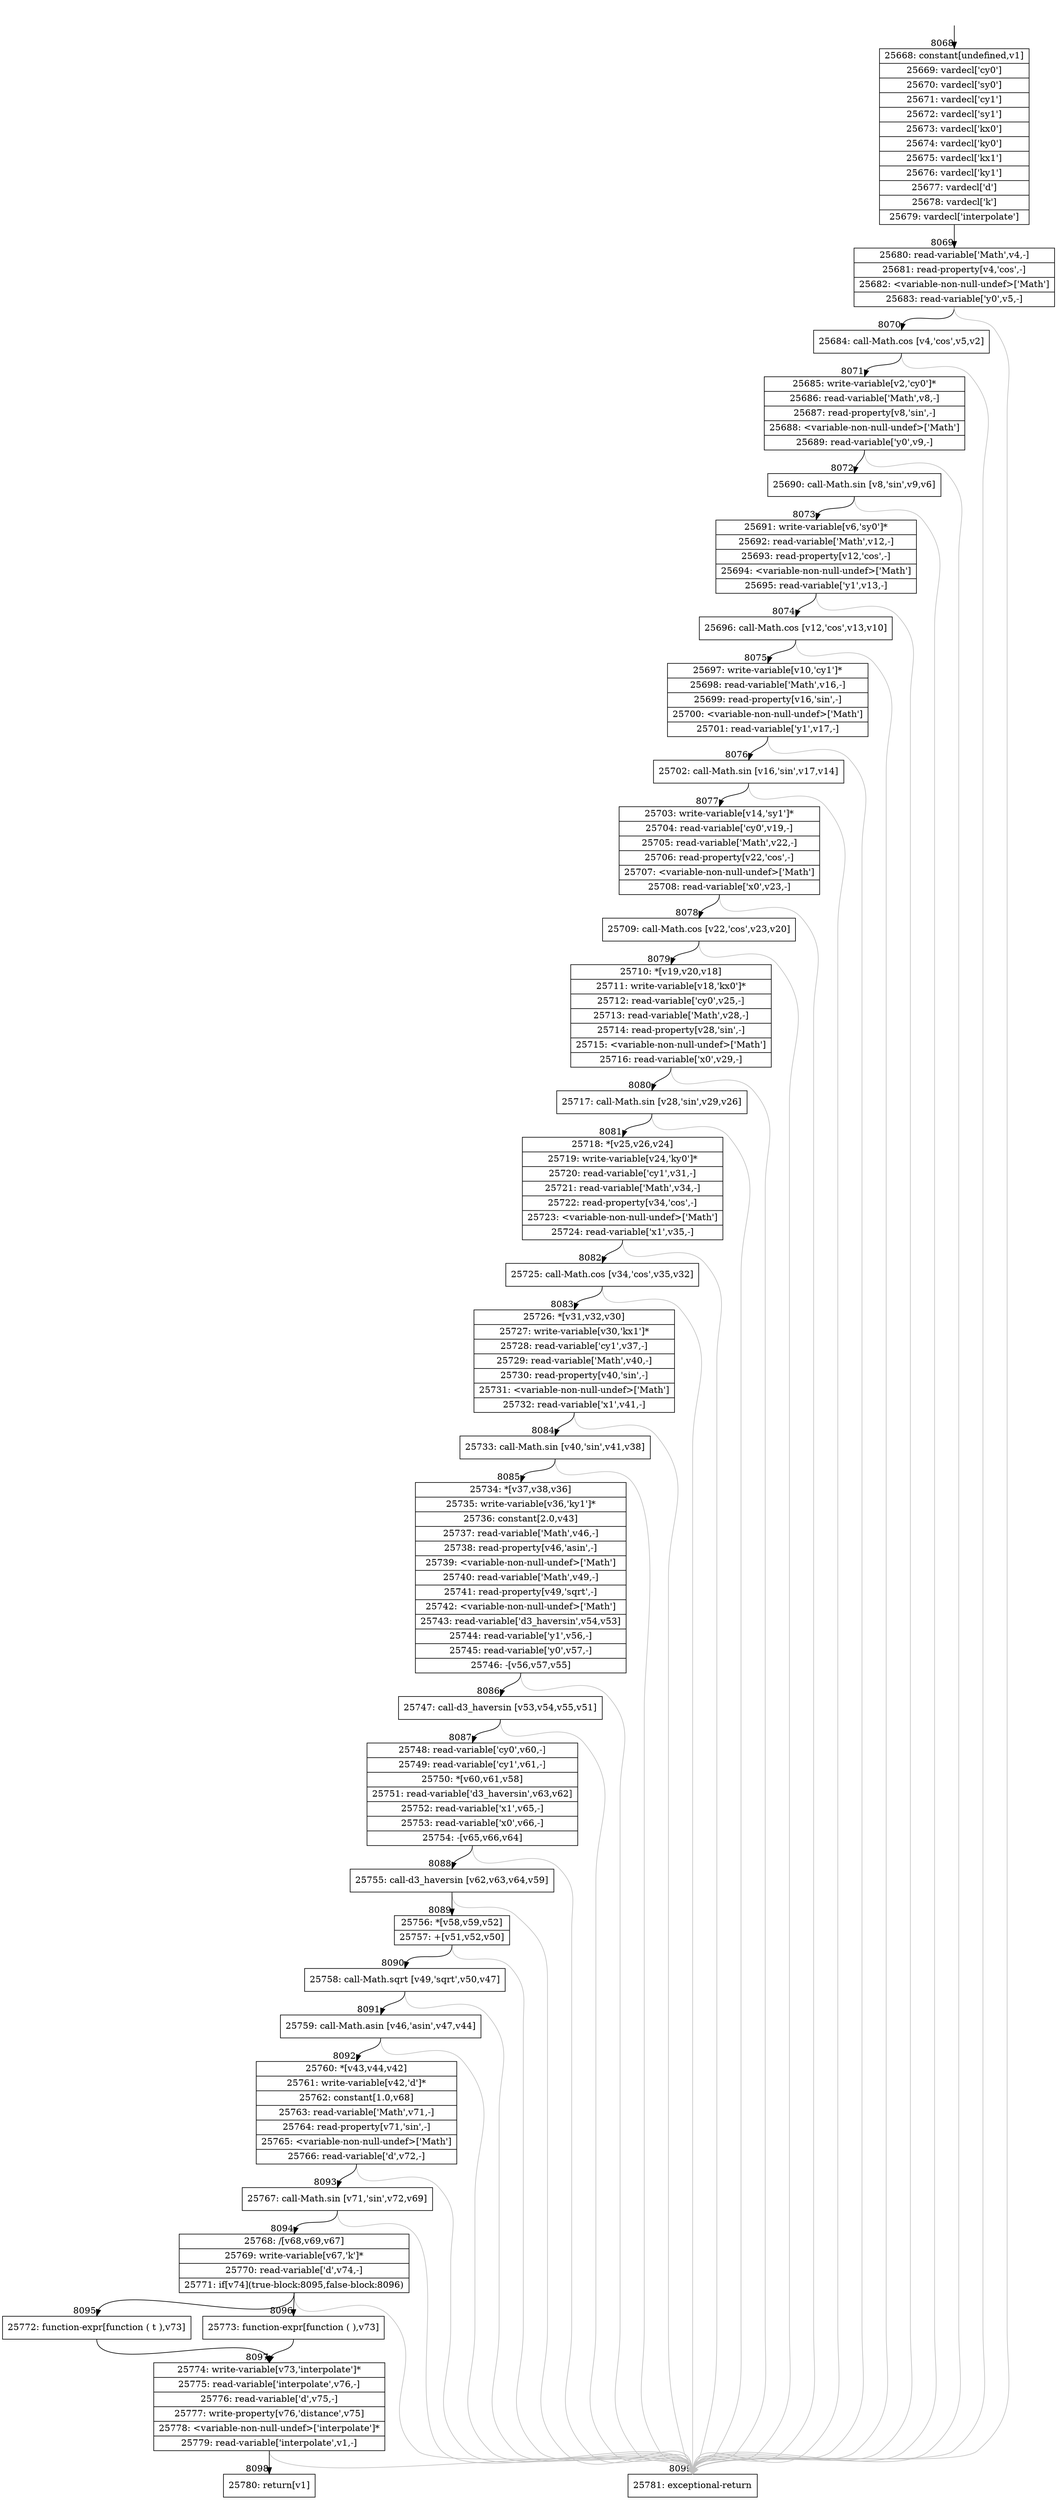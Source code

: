 digraph {
rankdir="TD"
BB_entry762[shape=none,label=""];
BB_entry762 -> BB8068 [tailport=s, headport=n, headlabel="    8068"]
BB8068 [shape=record label="{25668: constant[undefined,v1]|25669: vardecl['cy0']|25670: vardecl['sy0']|25671: vardecl['cy1']|25672: vardecl['sy1']|25673: vardecl['kx0']|25674: vardecl['ky0']|25675: vardecl['kx1']|25676: vardecl['ky1']|25677: vardecl['d']|25678: vardecl['k']|25679: vardecl['interpolate']}" ] 
BB8068 -> BB8069 [tailport=s, headport=n, headlabel="      8069"]
BB8069 [shape=record label="{25680: read-variable['Math',v4,-]|25681: read-property[v4,'cos',-]|25682: \<variable-non-null-undef\>['Math']|25683: read-variable['y0',v5,-]}" ] 
BB8069 -> BB8070 [tailport=s, headport=n, headlabel="      8070"]
BB8069 -> BB8099 [tailport=s, headport=n, color=gray, headlabel="      8099"]
BB8070 [shape=record label="{25684: call-Math.cos [v4,'cos',v5,v2]}" ] 
BB8070 -> BB8071 [tailport=s, headport=n, headlabel="      8071"]
BB8070 -> BB8099 [tailport=s, headport=n, color=gray]
BB8071 [shape=record label="{25685: write-variable[v2,'cy0']*|25686: read-variable['Math',v8,-]|25687: read-property[v8,'sin',-]|25688: \<variable-non-null-undef\>['Math']|25689: read-variable['y0',v9,-]}" ] 
BB8071 -> BB8072 [tailport=s, headport=n, headlabel="      8072"]
BB8071 -> BB8099 [tailport=s, headport=n, color=gray]
BB8072 [shape=record label="{25690: call-Math.sin [v8,'sin',v9,v6]}" ] 
BB8072 -> BB8073 [tailport=s, headport=n, headlabel="      8073"]
BB8072 -> BB8099 [tailport=s, headport=n, color=gray]
BB8073 [shape=record label="{25691: write-variable[v6,'sy0']*|25692: read-variable['Math',v12,-]|25693: read-property[v12,'cos',-]|25694: \<variable-non-null-undef\>['Math']|25695: read-variable['y1',v13,-]}" ] 
BB8073 -> BB8074 [tailport=s, headport=n, headlabel="      8074"]
BB8073 -> BB8099 [tailport=s, headport=n, color=gray]
BB8074 [shape=record label="{25696: call-Math.cos [v12,'cos',v13,v10]}" ] 
BB8074 -> BB8075 [tailport=s, headport=n, headlabel="      8075"]
BB8074 -> BB8099 [tailport=s, headport=n, color=gray]
BB8075 [shape=record label="{25697: write-variable[v10,'cy1']*|25698: read-variable['Math',v16,-]|25699: read-property[v16,'sin',-]|25700: \<variable-non-null-undef\>['Math']|25701: read-variable['y1',v17,-]}" ] 
BB8075 -> BB8076 [tailport=s, headport=n, headlabel="      8076"]
BB8075 -> BB8099 [tailport=s, headport=n, color=gray]
BB8076 [shape=record label="{25702: call-Math.sin [v16,'sin',v17,v14]}" ] 
BB8076 -> BB8077 [tailport=s, headport=n, headlabel="      8077"]
BB8076 -> BB8099 [tailport=s, headport=n, color=gray]
BB8077 [shape=record label="{25703: write-variable[v14,'sy1']*|25704: read-variable['cy0',v19,-]|25705: read-variable['Math',v22,-]|25706: read-property[v22,'cos',-]|25707: \<variable-non-null-undef\>['Math']|25708: read-variable['x0',v23,-]}" ] 
BB8077 -> BB8078 [tailport=s, headport=n, headlabel="      8078"]
BB8077 -> BB8099 [tailport=s, headport=n, color=gray]
BB8078 [shape=record label="{25709: call-Math.cos [v22,'cos',v23,v20]}" ] 
BB8078 -> BB8079 [tailport=s, headport=n, headlabel="      8079"]
BB8078 -> BB8099 [tailport=s, headport=n, color=gray]
BB8079 [shape=record label="{25710: *[v19,v20,v18]|25711: write-variable[v18,'kx0']*|25712: read-variable['cy0',v25,-]|25713: read-variable['Math',v28,-]|25714: read-property[v28,'sin',-]|25715: \<variable-non-null-undef\>['Math']|25716: read-variable['x0',v29,-]}" ] 
BB8079 -> BB8080 [tailport=s, headport=n, headlabel="      8080"]
BB8079 -> BB8099 [tailport=s, headport=n, color=gray]
BB8080 [shape=record label="{25717: call-Math.sin [v28,'sin',v29,v26]}" ] 
BB8080 -> BB8081 [tailport=s, headport=n, headlabel="      8081"]
BB8080 -> BB8099 [tailport=s, headport=n, color=gray]
BB8081 [shape=record label="{25718: *[v25,v26,v24]|25719: write-variable[v24,'ky0']*|25720: read-variable['cy1',v31,-]|25721: read-variable['Math',v34,-]|25722: read-property[v34,'cos',-]|25723: \<variable-non-null-undef\>['Math']|25724: read-variable['x1',v35,-]}" ] 
BB8081 -> BB8082 [tailport=s, headport=n, headlabel="      8082"]
BB8081 -> BB8099 [tailport=s, headport=n, color=gray]
BB8082 [shape=record label="{25725: call-Math.cos [v34,'cos',v35,v32]}" ] 
BB8082 -> BB8083 [tailport=s, headport=n, headlabel="      8083"]
BB8082 -> BB8099 [tailport=s, headport=n, color=gray]
BB8083 [shape=record label="{25726: *[v31,v32,v30]|25727: write-variable[v30,'kx1']*|25728: read-variable['cy1',v37,-]|25729: read-variable['Math',v40,-]|25730: read-property[v40,'sin',-]|25731: \<variable-non-null-undef\>['Math']|25732: read-variable['x1',v41,-]}" ] 
BB8083 -> BB8084 [tailport=s, headport=n, headlabel="      8084"]
BB8083 -> BB8099 [tailport=s, headport=n, color=gray]
BB8084 [shape=record label="{25733: call-Math.sin [v40,'sin',v41,v38]}" ] 
BB8084 -> BB8085 [tailport=s, headport=n, headlabel="      8085"]
BB8084 -> BB8099 [tailport=s, headport=n, color=gray]
BB8085 [shape=record label="{25734: *[v37,v38,v36]|25735: write-variable[v36,'ky1']*|25736: constant[2.0,v43]|25737: read-variable['Math',v46,-]|25738: read-property[v46,'asin',-]|25739: \<variable-non-null-undef\>['Math']|25740: read-variable['Math',v49,-]|25741: read-property[v49,'sqrt',-]|25742: \<variable-non-null-undef\>['Math']|25743: read-variable['d3_haversin',v54,v53]|25744: read-variable['y1',v56,-]|25745: read-variable['y0',v57,-]|25746: -[v56,v57,v55]}" ] 
BB8085 -> BB8086 [tailport=s, headport=n, headlabel="      8086"]
BB8085 -> BB8099 [tailport=s, headport=n, color=gray]
BB8086 [shape=record label="{25747: call-d3_haversin [v53,v54,v55,v51]}" ] 
BB8086 -> BB8087 [tailport=s, headport=n, headlabel="      8087"]
BB8086 -> BB8099 [tailport=s, headport=n, color=gray]
BB8087 [shape=record label="{25748: read-variable['cy0',v60,-]|25749: read-variable['cy1',v61,-]|25750: *[v60,v61,v58]|25751: read-variable['d3_haversin',v63,v62]|25752: read-variable['x1',v65,-]|25753: read-variable['x0',v66,-]|25754: -[v65,v66,v64]}" ] 
BB8087 -> BB8088 [tailport=s, headport=n, headlabel="      8088"]
BB8087 -> BB8099 [tailport=s, headport=n, color=gray]
BB8088 [shape=record label="{25755: call-d3_haversin [v62,v63,v64,v59]}" ] 
BB8088 -> BB8089 [tailport=s, headport=n, headlabel="      8089"]
BB8088 -> BB8099 [tailport=s, headport=n, color=gray]
BB8089 [shape=record label="{25756: *[v58,v59,v52]|25757: +[v51,v52,v50]}" ] 
BB8089 -> BB8090 [tailport=s, headport=n, headlabel="      8090"]
BB8089 -> BB8099 [tailport=s, headport=n, color=gray]
BB8090 [shape=record label="{25758: call-Math.sqrt [v49,'sqrt',v50,v47]}" ] 
BB8090 -> BB8091 [tailport=s, headport=n, headlabel="      8091"]
BB8090 -> BB8099 [tailport=s, headport=n, color=gray]
BB8091 [shape=record label="{25759: call-Math.asin [v46,'asin',v47,v44]}" ] 
BB8091 -> BB8092 [tailport=s, headport=n, headlabel="      8092"]
BB8091 -> BB8099 [tailport=s, headport=n, color=gray]
BB8092 [shape=record label="{25760: *[v43,v44,v42]|25761: write-variable[v42,'d']*|25762: constant[1.0,v68]|25763: read-variable['Math',v71,-]|25764: read-property[v71,'sin',-]|25765: \<variable-non-null-undef\>['Math']|25766: read-variable['d',v72,-]}" ] 
BB8092 -> BB8093 [tailport=s, headport=n, headlabel="      8093"]
BB8092 -> BB8099 [tailport=s, headport=n, color=gray]
BB8093 [shape=record label="{25767: call-Math.sin [v71,'sin',v72,v69]}" ] 
BB8093 -> BB8094 [tailport=s, headport=n, headlabel="      8094"]
BB8093 -> BB8099 [tailport=s, headport=n, color=gray]
BB8094 [shape=record label="{25768: /[v68,v69,v67]|25769: write-variable[v67,'k']*|25770: read-variable['d',v74,-]|25771: if[v74](true-block:8095,false-block:8096)}" ] 
BB8094 -> BB8095 [tailport=s, headport=n, headlabel="      8095"]
BB8094 -> BB8096 [tailport=s, headport=n, headlabel="      8096"]
BB8094 -> BB8099 [tailport=s, headport=n, color=gray]
BB8095 [shape=record label="{25772: function-expr[function ( t ),v73]}" ] 
BB8095 -> BB8097 [tailport=s, headport=n, headlabel="      8097"]
BB8096 [shape=record label="{25773: function-expr[function ( ),v73]}" ] 
BB8096 -> BB8097 [tailport=s, headport=n]
BB8097 [shape=record label="{25774: write-variable[v73,'interpolate']*|25775: read-variable['interpolate',v76,-]|25776: read-variable['d',v75,-]|25777: write-property[v76,'distance',v75]|25778: \<variable-non-null-undef\>['interpolate']*|25779: read-variable['interpolate',v1,-]}" ] 
BB8097 -> BB8098 [tailport=s, headport=n, headlabel="      8098"]
BB8097 -> BB8099 [tailport=s, headport=n, color=gray]
BB8098 [shape=record label="{25780: return[v1]}" ] 
BB8099 [shape=record label="{25781: exceptional-return}" ] 
//#$~ 4624
}
